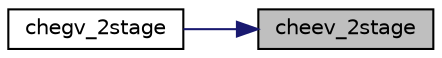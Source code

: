 digraph "cheev_2stage"
{
 // LATEX_PDF_SIZE
  edge [fontname="Helvetica",fontsize="10",labelfontname="Helvetica",labelfontsize="10"];
  node [fontname="Helvetica",fontsize="10",shape=record];
  rankdir="RL";
  Node1 [label="cheev_2stage",height=0.2,width=0.4,color="black", fillcolor="grey75", style="filled", fontcolor="black",tooltip="CHEEV_2STAGE computes the eigenvalues and, optionally, the left and/or right eigenvectors for HE matr..."];
  Node1 -> Node2 [dir="back",color="midnightblue",fontsize="10",style="solid",fontname="Helvetica"];
  Node2 [label="chegv_2stage",height=0.2,width=0.4,color="black", fillcolor="white", style="filled",URL="$chegv__2stage_8f.html#a7027121a5599a07ebab2a56100f05f32",tooltip="CHEGV_2STAGE"];
}
